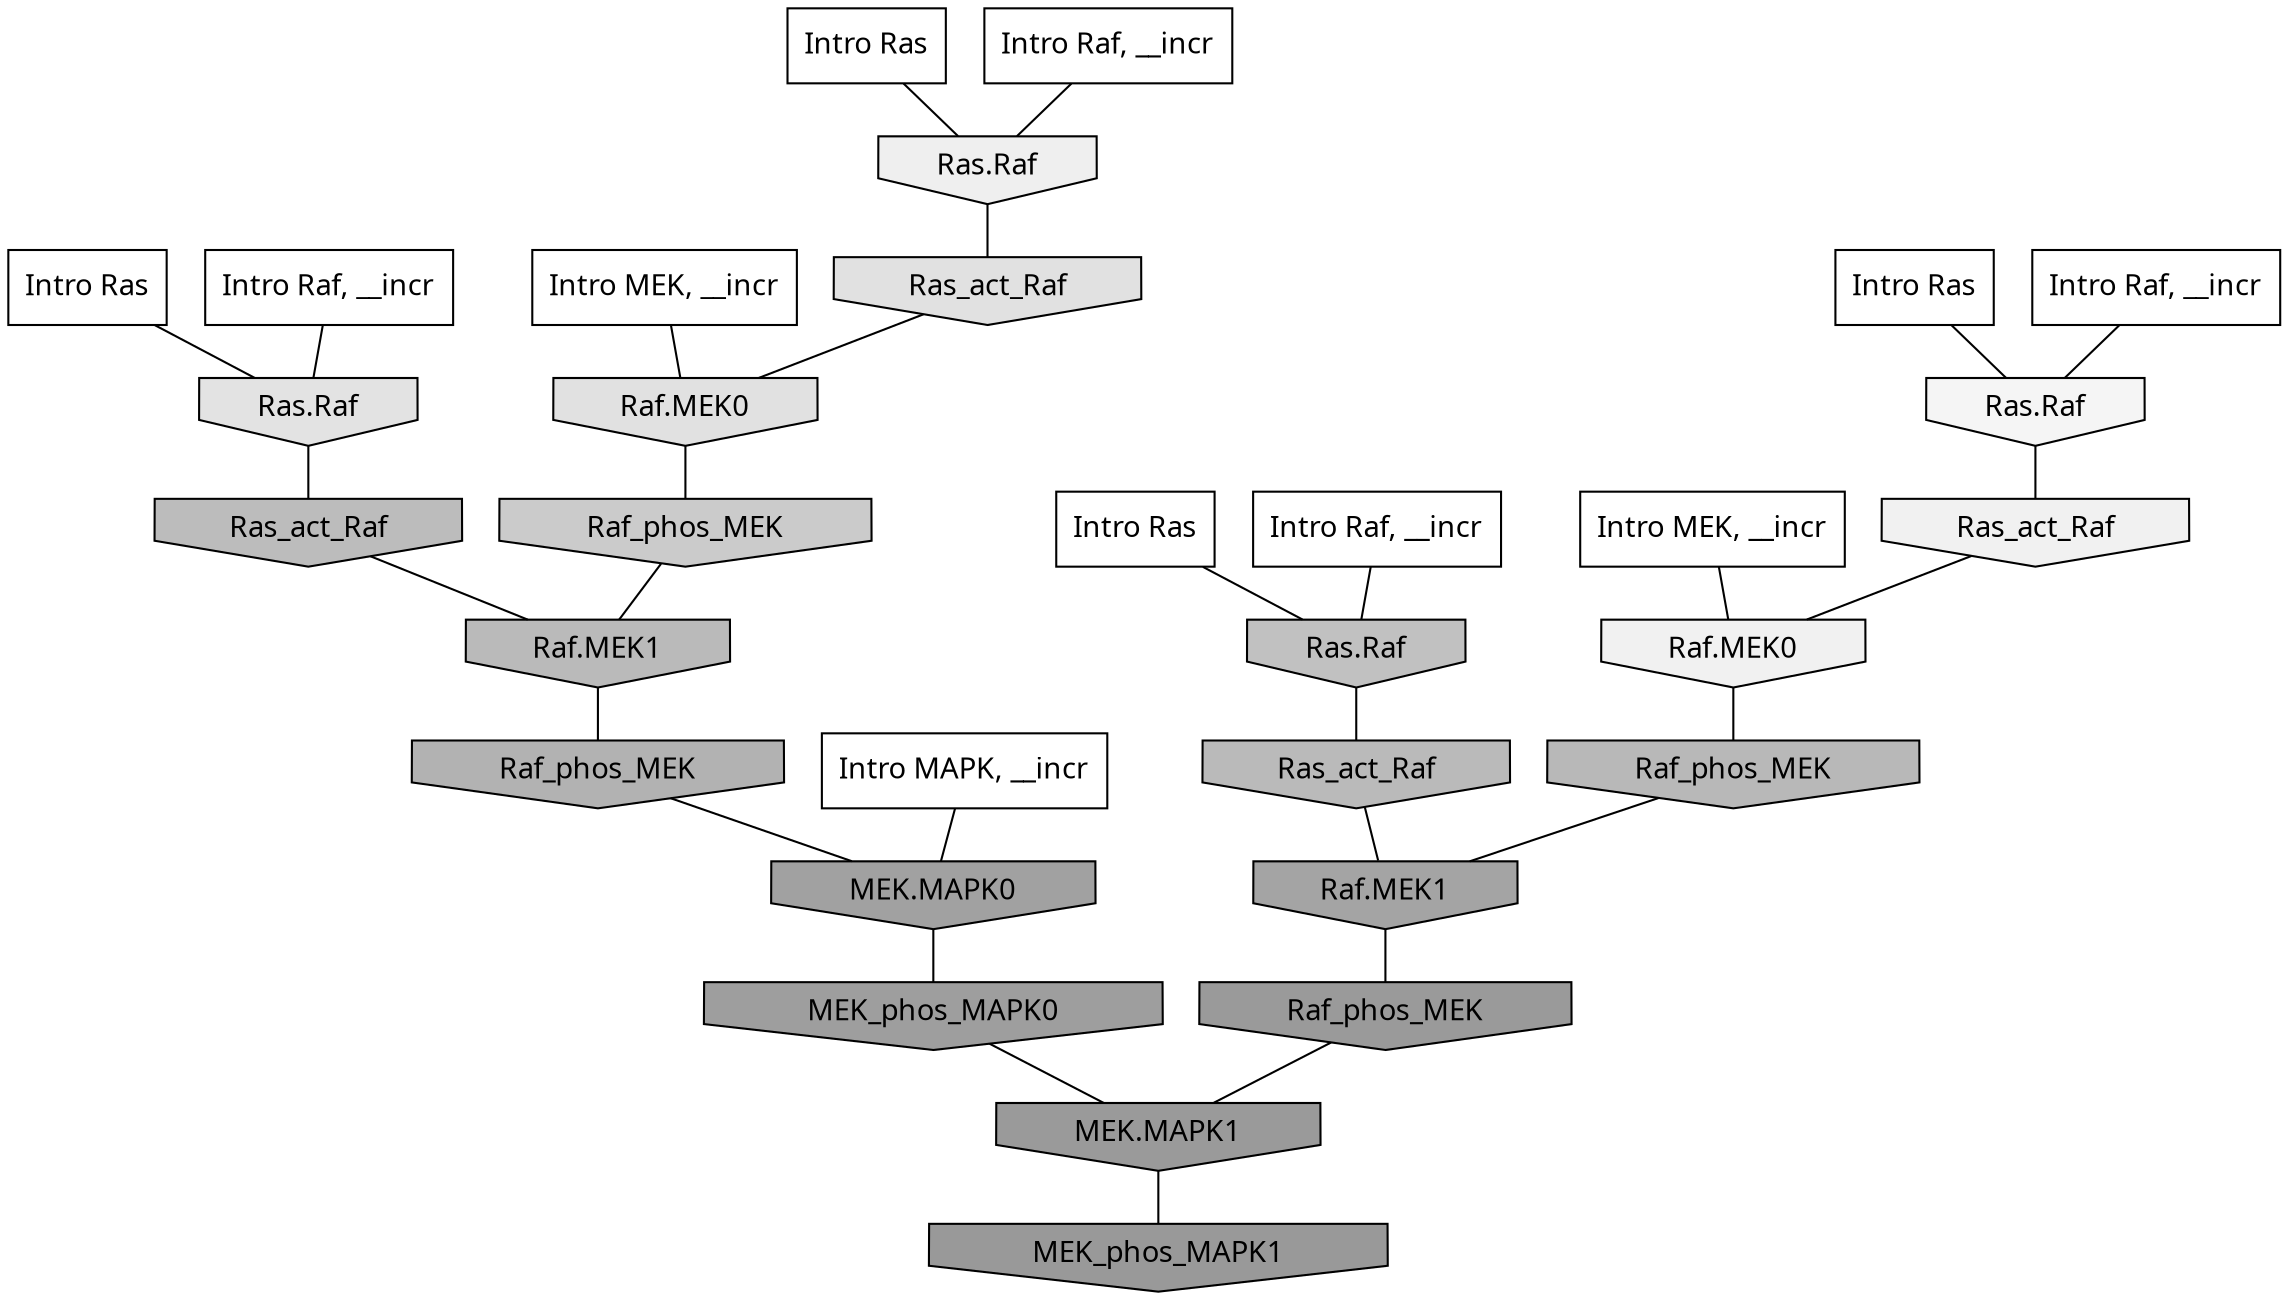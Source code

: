 digraph G{
  rankdir="TB";
  ranksep=0.30;
  node [fontname="CMU Serif"];
  edge [fontname="CMU Serif"];
  
  39 [label="Intro Ras", shape=rectangle, style=filled, fillcolor="0.000 0.000 1.000"]
  
  43 [label="Intro Ras", shape=rectangle, style=filled, fillcolor="0.000 0.000 1.000"]
  
  74 [label="Intro Ras", shape=rectangle, style=filled, fillcolor="0.000 0.000 1.000"]
  
  93 [label="Intro Ras", shape=rectangle, style=filled, fillcolor="0.000 0.000 1.000"]
  
  215 [label="Intro Raf, __incr", shape=rectangle, style=filled, fillcolor="0.000 0.000 1.000"]
  
  219 [label="Intro Raf, __incr", shape=rectangle, style=filled, fillcolor="0.000 0.000 1.000"]
  
  635 [label="Intro Raf, __incr", shape=rectangle, style=filled, fillcolor="0.000 0.000 1.000"]
  
  674 [label="Intro Raf, __incr", shape=rectangle, style=filled, fillcolor="0.000 0.000 1.000"]
  
  1122 [label="Intro MEK, __incr", shape=rectangle, style=filled, fillcolor="0.000 0.000 1.000"]
  
  1578 [label="Intro MEK, __incr", shape=rectangle, style=filled, fillcolor="0.000 0.000 1.000"]
  
  2700 [label="Intro MAPK, __incr", shape=rectangle, style=filled, fillcolor="0.000 0.000 1.000"]
  
  3537 [label="Ras.Raf", shape=invhouse, style=filled, fillcolor="0.000 0.000 0.960"]
  
  3645 [label="Ras_act_Raf", shape=invhouse, style=filled, fillcolor="0.000 0.000 0.945"]
  
  3648 [label="Raf.MEK0", shape=invhouse, style=filled, fillcolor="0.000 0.000 0.945"]
  
  3728 [label="Ras.Raf", shape=invhouse, style=filled, fillcolor="0.000 0.000 0.937"]
  
  4328 [label="Ras.Raf", shape=invhouse, style=filled, fillcolor="0.000 0.000 0.889"]
  
  4473 [label="Ras_act_Raf", shape=invhouse, style=filled, fillcolor="0.000 0.000 0.880"]
  
  4475 [label="Raf.MEK0", shape=invhouse, style=filled, fillcolor="0.000 0.000 0.880"]
  
  5714 [label="Raf_phos_MEK", shape=invhouse, style=filled, fillcolor="0.000 0.000 0.795"]
  
  6431 [label="Ras.Raf", shape=invhouse, style=filled, fillcolor="0.000 0.000 0.757"]
  
  6941 [label="Ras_act_Raf", shape=invhouse, style=filled, fillcolor="0.000 0.000 0.735"]
  
  7144 [label="Raf.MEK1", shape=invhouse, style=filled, fillcolor="0.000 0.000 0.727"]
  
  7149 [label="Ras_act_Raf", shape=invhouse, style=filled, fillcolor="0.000 0.000 0.727"]
  
  7372 [label="Raf_phos_MEK", shape=invhouse, style=filled, fillcolor="0.000 0.000 0.719"]
  
  7927 [label="Raf_phos_MEK", shape=invhouse, style=filled, fillcolor="0.000 0.000 0.699"]
  
  9874 [label="Raf.MEK1", shape=invhouse, style=filled, fillcolor="0.000 0.000 0.641"]
  
  10214 [label="MEK.MAPK0", shape=invhouse, style=filled, fillcolor="0.000 0.000 0.632"]
  
  10739 [label="MEK_phos_MAPK0", shape=invhouse, style=filled, fillcolor="0.000 0.000 0.619"]
  
  11450 [label="Raf_phos_MEK", shape=invhouse, style=filled, fillcolor="0.000 0.000 0.604"]
  
  11457 [label="MEK.MAPK1", shape=invhouse, style=filled, fillcolor="0.000 0.000 0.604"]
  
  11660 [label="MEK_phos_MAPK1", shape=invhouse, style=filled, fillcolor="0.000 0.000 0.600"]
  
  
  11457 -> 11660 [dir=none, color="0.000 0.000 0.000"] 
  11450 -> 11457 [dir=none, color="0.000 0.000 0.000"] 
  10739 -> 11457 [dir=none, color="0.000 0.000 0.000"] 
  10214 -> 10739 [dir=none, color="0.000 0.000 0.000"] 
  9874 -> 11450 [dir=none, color="0.000 0.000 0.000"] 
  7927 -> 10214 [dir=none, color="0.000 0.000 0.000"] 
  7372 -> 9874 [dir=none, color="0.000 0.000 0.000"] 
  7149 -> 9874 [dir=none, color="0.000 0.000 0.000"] 
  7144 -> 7927 [dir=none, color="0.000 0.000 0.000"] 
  6941 -> 7144 [dir=none, color="0.000 0.000 0.000"] 
  6431 -> 7149 [dir=none, color="0.000 0.000 0.000"] 
  5714 -> 7144 [dir=none, color="0.000 0.000 0.000"] 
  4475 -> 5714 [dir=none, color="0.000 0.000 0.000"] 
  4473 -> 4475 [dir=none, color="0.000 0.000 0.000"] 
  4328 -> 6941 [dir=none, color="0.000 0.000 0.000"] 
  3728 -> 4473 [dir=none, color="0.000 0.000 0.000"] 
  3648 -> 7372 [dir=none, color="0.000 0.000 0.000"] 
  3645 -> 3648 [dir=none, color="0.000 0.000 0.000"] 
  3537 -> 3645 [dir=none, color="0.000 0.000 0.000"] 
  2700 -> 10214 [dir=none, color="0.000 0.000 0.000"] 
  1578 -> 3648 [dir=none, color="0.000 0.000 0.000"] 
  1122 -> 4475 [dir=none, color="0.000 0.000 0.000"] 
  674 -> 3537 [dir=none, color="0.000 0.000 0.000"] 
  635 -> 6431 [dir=none, color="0.000 0.000 0.000"] 
  219 -> 3728 [dir=none, color="0.000 0.000 0.000"] 
  215 -> 4328 [dir=none, color="0.000 0.000 0.000"] 
  93 -> 3537 [dir=none, color="0.000 0.000 0.000"] 
  74 -> 3728 [dir=none, color="0.000 0.000 0.000"] 
  43 -> 6431 [dir=none, color="0.000 0.000 0.000"] 
  39 -> 4328 [dir=none, color="0.000 0.000 0.000"] 
  
  }
